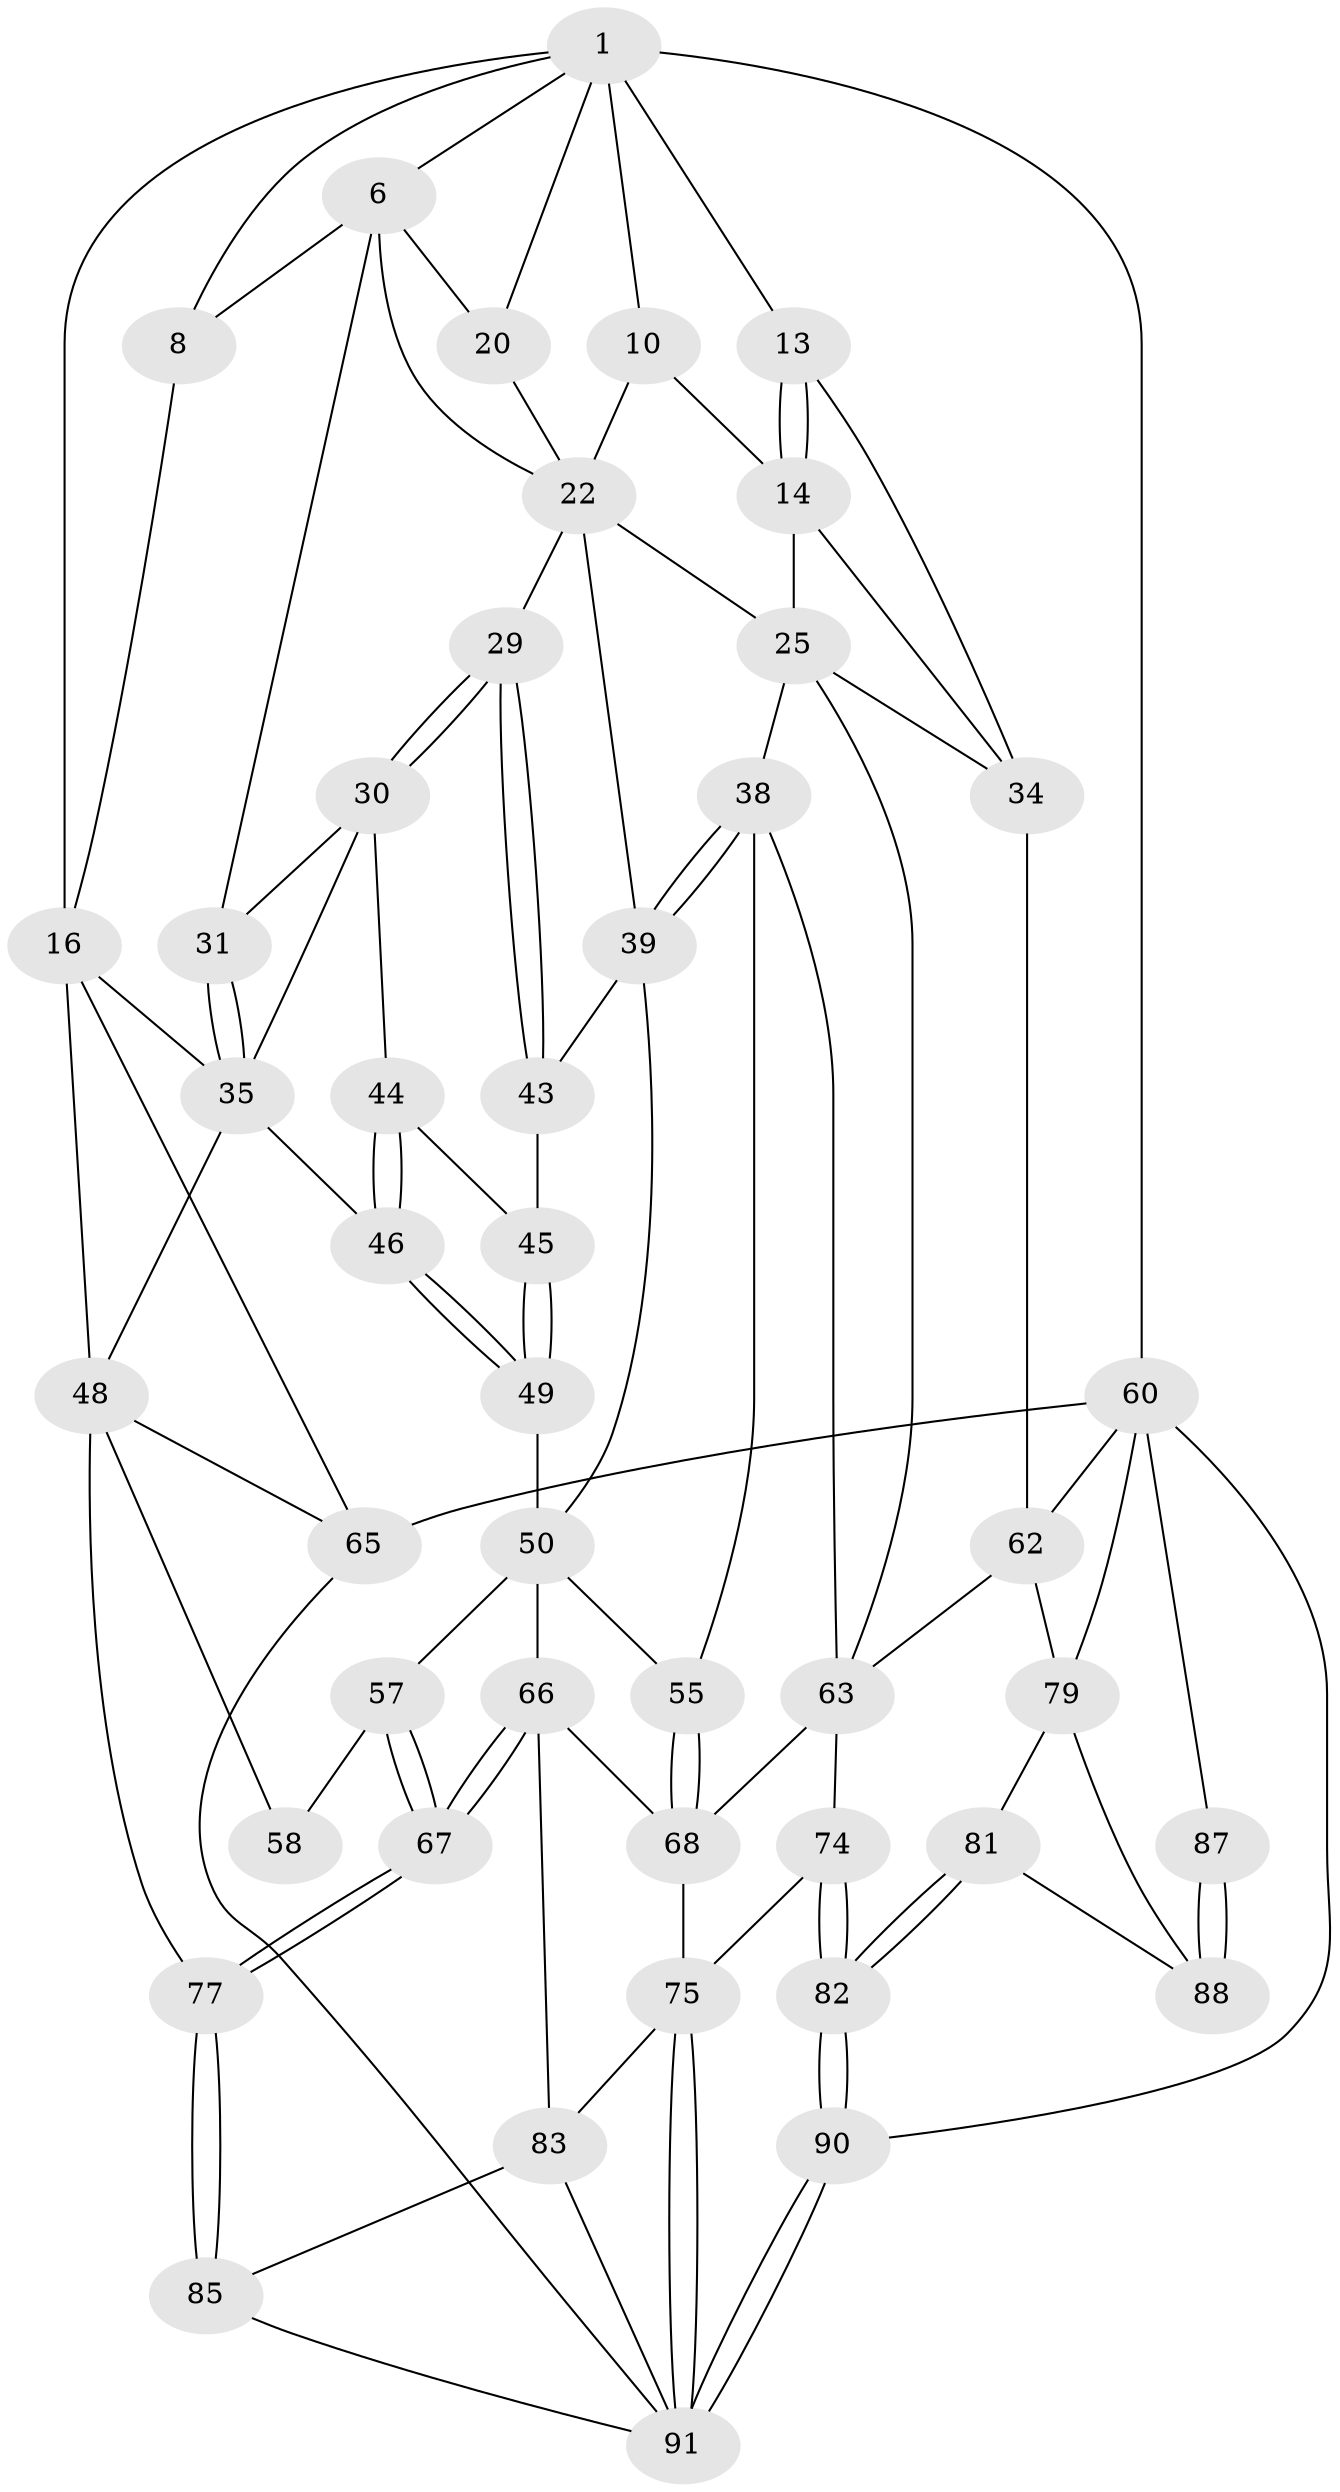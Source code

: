 // original degree distribution, {3: 0.021505376344086023, 4: 0.23655913978494625, 6: 0.20430107526881722, 5: 0.5376344086021505}
// Generated by graph-tools (version 1.1) at 2025/17/03/09/25 04:17:07]
// undirected, 46 vertices, 106 edges
graph export_dot {
graph [start="1"]
  node [color=gray90,style=filled];
  1 [pos="+0.46582925480349885+0",super="+5+2"];
  6 [pos="+0.4666949590655787+0.17959232643820655",super="+21+7"];
  8 [pos="+0.21086990651008017+0.1626872154217611",super="+9+17"];
  10 [pos="+0.8311786372222965+0",super="+11"];
  13 [pos="+1+0.27473531625408043"];
  14 [pos="+0.9023495432703564+0.17297398538857647",super="+23+15"];
  16 [pos="+0+0.06971386579643395",super="+36"];
  20 [pos="+0.5175124696839202+0.21896991099028565"];
  22 [pos="+0.6400620861539694+0.24389874015948226",super="+26"];
  25 [pos="+0.6910259017882217+0.30049333472128387",super="+33"];
  29 [pos="+0.4557872149438627+0.3475321932833725"];
  30 [pos="+0.29209933978685326+0.2581440151162871",super="+40"];
  31 [pos="+0.21800767842894883+0.1869773205834364"];
  34 [pos="+1+0.27474021226535394",super="+52"];
  35 [pos="+0.20283022686097946+0.2158365912209132",super="+41"];
  38 [pos="+0.7261463948852035+0.5054555976652194",super="+54"];
  39 [pos="+0.5942788531433313+0.4491087075512129",super="+42"];
  43 [pos="+0.45774855918019913+0.40071693323952984"];
  44 [pos="+0.3664794157649075+0.41666405792846833"];
  45 [pos="+0.43475572645037497+0.4115966091280382"];
  46 [pos="+0.24998071487995552+0.49579432089778575"];
  48 [pos="+0+0.5196417981179873",super="+59"];
  49 [pos="+0.3140322332903877+0.6428241356960404"];
  50 [pos="+0.5177985599062188+0.4833089580978671",super="+56+51"];
  55 [pos="+0.5698058162239781+0.645280593662879"];
  57 [pos="+0.3144976194845914+0.6701894942872153"];
  58 [pos="+0.016465149778086854+0.6443267288466179"];
  60 [pos="+1+1",super="+61+86"];
  62 [pos="+1+0.5814149973174673",super="+73"];
  63 [pos="+0.7873641191589054+0.6590748014065884",super="+71"];
  65 [pos="+0+1"];
  66 [pos="+0.3930522216290788+0.7050010834632855",super="+70"];
  67 [pos="+0.3283500523671924+0.6932698279186961"];
  68 [pos="+0.6367374068670406+0.7399391188422395",super="+69"];
  74 [pos="+0.6873048100209748+0.8855935156601196"];
  75 [pos="+0.5529310204103651+0.9027226493724846",super="+76"];
  77 [pos="+0.25062212725461935+0.8812710585719868"];
  79 [pos="+0.8941982275647566+0.8306255887908355",super="+80"];
  81 [pos="+0.7208288541084726+0.9014515214943722"];
  82 [pos="+0.6923636901555612+0.8931931666563933"];
  83 [pos="+0.4969412497623528+0.8890333507094209",super="+84"];
  85 [pos="+0.28772672332598476+0.9813383087177014"];
  87 [pos="+0.8700300926923886+1"];
  88 [pos="+0.86696220512692+0.9073167417341494",super="+89"];
  90 [pos="+0.6541514248134349+1"];
  91 [pos="+0.6117247799559834+1",super="+92"];
  1 -- 20;
  1 -- 6;
  1 -- 16;
  1 -- 10 [weight=2];
  1 -- 60;
  1 -- 13;
  1 -- 8;
  6 -- 20;
  6 -- 8;
  6 -- 31;
  6 -- 22;
  8 -- 16;
  10 -- 22;
  10 -- 14 [weight=2];
  13 -- 14;
  13 -- 14;
  13 -- 34;
  14 -- 25 [weight=2];
  14 -- 34;
  16 -- 65;
  16 -- 48;
  16 -- 35;
  20 -- 22;
  22 -- 39;
  22 -- 25;
  22 -- 29;
  25 -- 38;
  25 -- 63;
  25 -- 34;
  29 -- 30;
  29 -- 30;
  29 -- 43;
  29 -- 43;
  30 -- 31;
  30 -- 44;
  30 -- 35;
  31 -- 35;
  31 -- 35;
  34 -- 62;
  35 -- 48;
  35 -- 46;
  38 -- 39;
  38 -- 39;
  38 -- 55;
  38 -- 63;
  39 -- 50;
  39 -- 43;
  43 -- 45;
  44 -- 45;
  44 -- 46;
  44 -- 46;
  45 -- 49;
  45 -- 49;
  46 -- 49;
  46 -- 49;
  48 -- 65;
  48 -- 58 [weight=2];
  48 -- 77;
  49 -- 50;
  50 -- 66;
  50 -- 55;
  50 -- 57;
  55 -- 68;
  55 -- 68;
  57 -- 58;
  57 -- 67;
  57 -- 67;
  60 -- 65;
  60 -- 62;
  60 -- 79;
  60 -- 90;
  60 -- 87;
  62 -- 79;
  62 -- 63;
  63 -- 74;
  63 -- 68;
  65 -- 91;
  66 -- 67;
  66 -- 67;
  66 -- 83;
  66 -- 68;
  67 -- 77;
  67 -- 77;
  68 -- 75;
  74 -- 75;
  74 -- 82;
  74 -- 82;
  75 -- 91;
  75 -- 91;
  75 -- 83;
  77 -- 85;
  77 -- 85;
  79 -- 88;
  79 -- 81;
  81 -- 82;
  81 -- 82;
  81 -- 88;
  82 -- 90;
  82 -- 90;
  83 -- 91;
  83 -- 85;
  85 -- 91;
  87 -- 88 [weight=2];
  87 -- 88;
  90 -- 91;
  90 -- 91;
}
